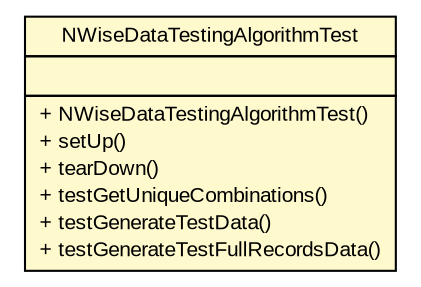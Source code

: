 #!/usr/local/bin/dot
#
# Class diagram 
# Generated by UMLGraph version R5_6 (http://www.umlgraph.org/)
#

digraph G {
	edge [fontname="arial",fontsize=10,labelfontname="arial",labelfontsize=10];
	node [fontname="arial",fontsize=10,shape=plaintext];
	nodesep=0.25;
	ranksep=0.5;
	// com.github.mkolisnyk.aerial.datagenerators.algorithms.NWiseDataTestingAlgorithmTest
	c2000 [label=<<table title="com.github.mkolisnyk.aerial.datagenerators.algorithms.NWiseDataTestingAlgorithmTest" border="0" cellborder="1" cellspacing="0" cellpadding="2" port="p" bgcolor="lemonChiffon" href="./NWiseDataTestingAlgorithmTest.html">
		<tr><td><table border="0" cellspacing="0" cellpadding="1">
<tr><td align="center" balign="center"> NWiseDataTestingAlgorithmTest </td></tr>
		</table></td></tr>
		<tr><td><table border="0" cellspacing="0" cellpadding="1">
<tr><td align="left" balign="left">  </td></tr>
		</table></td></tr>
		<tr><td><table border="0" cellspacing="0" cellpadding="1">
<tr><td align="left" balign="left"> + NWiseDataTestingAlgorithmTest() </td></tr>
<tr><td align="left" balign="left"> + setUp() </td></tr>
<tr><td align="left" balign="left"> + tearDown() </td></tr>
<tr><td align="left" balign="left"> + testGetUniqueCombinations() </td></tr>
<tr><td align="left" balign="left"> + testGenerateTestData() </td></tr>
<tr><td align="left" balign="left"> + testGenerateTestFullRecordsData() </td></tr>
		</table></td></tr>
		</table>>, URL="./NWiseDataTestingAlgorithmTest.html", fontname="arial", fontcolor="black", fontsize=10.0];
}

